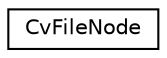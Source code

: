 digraph "Graphical Class Hierarchy"
{
 // LATEX_PDF_SIZE
  edge [fontname="Helvetica",fontsize="10",labelfontname="Helvetica",labelfontsize="10"];
  node [fontname="Helvetica",fontsize="10",shape=record];
  rankdir="LR";
  Node0 [label="CvFileNode",height=0.2,width=0.4,color="black", fillcolor="white", style="filled",URL="$struct_cv_file_node.html",tooltip=" "];
}
